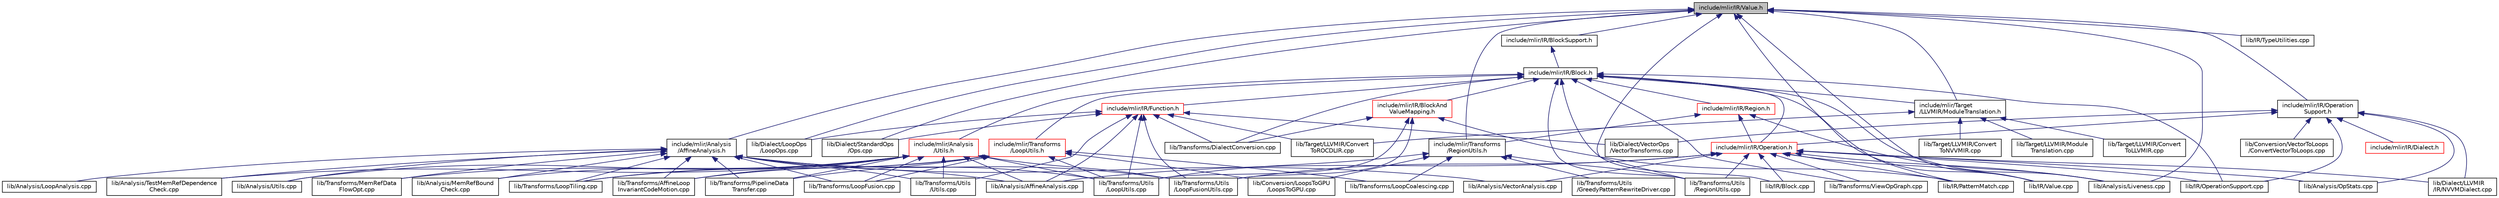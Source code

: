digraph "include/mlir/IR/Value.h"
{
  bgcolor="transparent";
  edge [fontname="Helvetica",fontsize="10",labelfontname="Helvetica",labelfontsize="10"];
  node [fontname="Helvetica",fontsize="10",shape=record];
  Node29 [label="include/mlir/IR/Value.h",height=0.2,width=0.4,color="black", fillcolor="grey75", style="filled", fontcolor="black"];
  Node29 -> Node30 [dir="back",color="midnightblue",fontsize="10",style="solid",fontname="Helvetica"];
  Node30 [label="include/mlir/Analysis\l/AffineAnalysis.h",height=0.2,width=0.4,color="black",URL="$AffineAnalysis_8h.html"];
  Node30 -> Node31 [dir="back",color="midnightblue",fontsize="10",style="solid",fontname="Helvetica"];
  Node31 [label="lib/Analysis/AffineAnalysis.cpp",height=0.2,width=0.4,color="black",URL="$AffineAnalysis_8cpp.html"];
  Node30 -> Node32 [dir="back",color="midnightblue",fontsize="10",style="solid",fontname="Helvetica"];
  Node32 [label="lib/Analysis/LoopAnalysis.cpp",height=0.2,width=0.4,color="black",URL="$LoopAnalysis_8cpp.html"];
  Node30 -> Node33 [dir="back",color="midnightblue",fontsize="10",style="solid",fontname="Helvetica"];
  Node33 [label="lib/Analysis/MemRefBound\lCheck.cpp",height=0.2,width=0.4,color="black",URL="$MemRefBoundCheck_8cpp.html"];
  Node30 -> Node34 [dir="back",color="midnightblue",fontsize="10",style="solid",fontname="Helvetica"];
  Node34 [label="lib/Analysis/TestMemRefDependence\lCheck.cpp",height=0.2,width=0.4,color="black",URL="$TestMemRefDependenceCheck_8cpp.html"];
  Node30 -> Node35 [dir="back",color="midnightblue",fontsize="10",style="solid",fontname="Helvetica"];
  Node35 [label="lib/Analysis/Utils.cpp",height=0.2,width=0.4,color="black",URL="$Analysis_2Utils_8cpp.html"];
  Node30 -> Node36 [dir="back",color="midnightblue",fontsize="10",style="solid",fontname="Helvetica"];
  Node36 [label="lib/Analysis/VectorAnalysis.cpp",height=0.2,width=0.4,color="black",URL="$VectorAnalysis_8cpp.html"];
  Node30 -> Node37 [dir="back",color="midnightblue",fontsize="10",style="solid",fontname="Helvetica"];
  Node37 [label="lib/Transforms/AffineLoop\lInvariantCodeMotion.cpp",height=0.2,width=0.4,color="black",URL="$AffineLoopInvariantCodeMotion_8cpp.html"];
  Node30 -> Node38 [dir="back",color="midnightblue",fontsize="10",style="solid",fontname="Helvetica"];
  Node38 [label="lib/Transforms/LoopFusion.cpp",height=0.2,width=0.4,color="black",URL="$LoopFusion_8cpp.html"];
  Node30 -> Node39 [dir="back",color="midnightblue",fontsize="10",style="solid",fontname="Helvetica"];
  Node39 [label="lib/Transforms/LoopTiling.cpp",height=0.2,width=0.4,color="black",URL="$LoopTiling_8cpp.html"];
  Node30 -> Node40 [dir="back",color="midnightblue",fontsize="10",style="solid",fontname="Helvetica"];
  Node40 [label="lib/Transforms/MemRefData\lFlowOpt.cpp",height=0.2,width=0.4,color="black",URL="$MemRefDataFlowOpt_8cpp.html"];
  Node30 -> Node41 [dir="back",color="midnightblue",fontsize="10",style="solid",fontname="Helvetica"];
  Node41 [label="lib/Transforms/PipelineData\lTransfer.cpp",height=0.2,width=0.4,color="black",URL="$PipelineDataTransfer_8cpp.html"];
  Node30 -> Node42 [dir="back",color="midnightblue",fontsize="10",style="solid",fontname="Helvetica"];
  Node42 [label="lib/Transforms/Utils\l/LoopFusionUtils.cpp",height=0.2,width=0.4,color="black",URL="$LoopFusionUtils_8cpp.html"];
  Node30 -> Node43 [dir="back",color="midnightblue",fontsize="10",style="solid",fontname="Helvetica"];
  Node43 [label="lib/Transforms/Utils\l/LoopUtils.cpp",height=0.2,width=0.4,color="black",URL="$LoopUtils_8cpp.html"];
  Node30 -> Node44 [dir="back",color="midnightblue",fontsize="10",style="solid",fontname="Helvetica"];
  Node44 [label="lib/Transforms/Utils\l/Utils.cpp",height=0.2,width=0.4,color="black",URL="$Transforms_2Utils_2Utils_8cpp.html"];
  Node29 -> Node45 [dir="back",color="midnightblue",fontsize="10",style="solid",fontname="Helvetica"];
  Node45 [label="include/mlir/IR/BlockSupport.h",height=0.2,width=0.4,color="black",URL="$BlockSupport_8h.html"];
  Node45 -> Node46 [dir="back",color="midnightblue",fontsize="10",style="solid",fontname="Helvetica"];
  Node46 [label="include/mlir/IR/Block.h",height=0.2,width=0.4,color="black",URL="$Block_8h.html"];
  Node46 -> Node47 [dir="back",color="midnightblue",fontsize="10",style="solid",fontname="Helvetica"];
  Node47 [label="include/mlir/Analysis\l/Utils.h",height=0.2,width=0.4,color="red",URL="$Analysis_2Utils_8h.html"];
  Node47 -> Node31 [dir="back",color="midnightblue",fontsize="10",style="solid",fontname="Helvetica"];
  Node47 -> Node33 [dir="back",color="midnightblue",fontsize="10",style="solid",fontname="Helvetica"];
  Node47 -> Node34 [dir="back",color="midnightblue",fontsize="10",style="solid",fontname="Helvetica"];
  Node47 -> Node35 [dir="back",color="midnightblue",fontsize="10",style="solid",fontname="Helvetica"];
  Node47 -> Node37 [dir="back",color="midnightblue",fontsize="10",style="solid",fontname="Helvetica"];
  Node47 -> Node38 [dir="back",color="midnightblue",fontsize="10",style="solid",fontname="Helvetica"];
  Node47 -> Node39 [dir="back",color="midnightblue",fontsize="10",style="solid",fontname="Helvetica"];
  Node47 -> Node40 [dir="back",color="midnightblue",fontsize="10",style="solid",fontname="Helvetica"];
  Node47 -> Node41 [dir="back",color="midnightblue",fontsize="10",style="solid",fontname="Helvetica"];
  Node47 -> Node42 [dir="back",color="midnightblue",fontsize="10",style="solid",fontname="Helvetica"];
  Node47 -> Node43 [dir="back",color="midnightblue",fontsize="10",style="solid",fontname="Helvetica"];
  Node47 -> Node44 [dir="back",color="midnightblue",fontsize="10",style="solid",fontname="Helvetica"];
  Node46 -> Node51 [dir="back",color="midnightblue",fontsize="10",style="solid",fontname="Helvetica"];
  Node51 [label="include/mlir/IR/BlockAnd\lValueMapping.h",height=0.2,width=0.4,color="red",URL="$BlockAndValueMapping_8h.html"];
  Node51 -> Node77 [dir="back",color="midnightblue",fontsize="10",style="solid",fontname="Helvetica"];
  Node77 [label="lib/IR/PatternMatch.cpp",height=0.2,width=0.4,color="black",URL="$PatternMatch_8cpp.html"];
  Node51 -> Node79 [dir="back",color="midnightblue",fontsize="10",style="solid",fontname="Helvetica"];
  Node79 [label="lib/Transforms/DialectConversion.cpp",height=0.2,width=0.4,color="black",URL="$DialectConversion_8cpp.html"];
  Node51 -> Node42 [dir="back",color="midnightblue",fontsize="10",style="solid",fontname="Helvetica"];
  Node51 -> Node43 [dir="back",color="midnightblue",fontsize="10",style="solid",fontname="Helvetica"];
  Node46 -> Node82 [dir="back",color="midnightblue",fontsize="10",style="solid",fontname="Helvetica"];
  Node82 [label="include/mlir/IR/Function.h",height=0.2,width=0.4,color="red",URL="$Function_8h.html"];
  Node82 -> Node31 [dir="back",color="midnightblue",fontsize="10",style="solid",fontname="Helvetica"];
  Node82 -> Node161 [dir="back",color="midnightblue",fontsize="10",style="solid",fontname="Helvetica"];
  Node161 [label="lib/Dialect/LoopOps\l/LoopOps.cpp",height=0.2,width=0.4,color="black",URL="$LoopOps_8cpp.html"];
  Node82 -> Node162 [dir="back",color="midnightblue",fontsize="10",style="solid",fontname="Helvetica"];
  Node162 [label="lib/Dialect/StandardOps\l/Ops.cpp",height=0.2,width=0.4,color="black",URL="$Ops_8cpp.html"];
  Node82 -> Node163 [dir="back",color="midnightblue",fontsize="10",style="solid",fontname="Helvetica"];
  Node163 [label="lib/Dialect/VectorOps\l/VectorTransforms.cpp",height=0.2,width=0.4,color="black",URL="$VectorTransforms_8cpp.html"];
  Node82 -> Node89 [dir="back",color="midnightblue",fontsize="10",style="solid",fontname="Helvetica"];
  Node89 [label="lib/Target/LLVMIR/Convert\lToROCDLIR.cpp",height=0.2,width=0.4,color="black",URL="$ConvertToROCDLIR_8cpp.html"];
  Node82 -> Node79 [dir="back",color="midnightblue",fontsize="10",style="solid",fontname="Helvetica"];
  Node82 -> Node42 [dir="back",color="midnightblue",fontsize="10",style="solid",fontname="Helvetica"];
  Node82 -> Node43 [dir="back",color="midnightblue",fontsize="10",style="solid",fontname="Helvetica"];
  Node82 -> Node44 [dir="back",color="midnightblue",fontsize="10",style="solid",fontname="Helvetica"];
  Node46 -> Node169 [dir="back",color="midnightblue",fontsize="10",style="solid",fontname="Helvetica"];
  Node169 [label="include/mlir/IR/Operation.h",height=0.2,width=0.4,color="red",URL="$Operation_8h.html"];
  Node169 -> Node31 [dir="back",color="midnightblue",fontsize="10",style="solid",fontname="Helvetica"];
  Node169 -> Node259 [dir="back",color="midnightblue",fontsize="10",style="solid",fontname="Helvetica"];
  Node259 [label="lib/Analysis/Liveness.cpp",height=0.2,width=0.4,color="black",URL="$Liveness_8cpp.html"];
  Node169 -> Node125 [dir="back",color="midnightblue",fontsize="10",style="solid",fontname="Helvetica"];
  Node125 [label="lib/Analysis/OpStats.cpp",height=0.2,width=0.4,color="black",URL="$OpStats_8cpp.html"];
  Node169 -> Node36 [dir="back",color="midnightblue",fontsize="10",style="solid",fontname="Helvetica"];
  Node169 -> Node99 [dir="back",color="midnightblue",fontsize="10",style="solid",fontname="Helvetica"];
  Node99 [label="lib/Dialect/LLVMIR\l/IR/NVVMDialect.cpp",height=0.2,width=0.4,color="black",URL="$NVVMDialect_8cpp.html"];
  Node169 -> Node237 [dir="back",color="midnightblue",fontsize="10",style="solid",fontname="Helvetica"];
  Node237 [label="lib/IR/Block.cpp",height=0.2,width=0.4,color="black",URL="$Block_8cpp.html"];
  Node169 -> Node262 [dir="back",color="midnightblue",fontsize="10",style="solid",fontname="Helvetica"];
  Node262 [label="lib/IR/OperationSupport.cpp",height=0.2,width=0.4,color="black",URL="$OperationSupport_8cpp.html"];
  Node169 -> Node77 [dir="back",color="midnightblue",fontsize="10",style="solid",fontname="Helvetica"];
  Node169 -> Node263 [dir="back",color="midnightblue",fontsize="10",style="solid",fontname="Helvetica"];
  Node263 [label="lib/IR/Value.cpp",height=0.2,width=0.4,color="black",URL="$Value_8cpp.html"];
  Node169 -> Node42 [dir="back",color="midnightblue",fontsize="10",style="solid",fontname="Helvetica"];
  Node169 -> Node265 [dir="back",color="midnightblue",fontsize="10",style="solid",fontname="Helvetica"];
  Node265 [label="lib/Transforms/Utils\l/RegionUtils.cpp",height=0.2,width=0.4,color="black",URL="$RegionUtils_8cpp.html"];
  Node169 -> Node149 [dir="back",color="midnightblue",fontsize="10",style="solid",fontname="Helvetica"];
  Node149 [label="lib/Transforms/ViewOpGraph.cpp",height=0.2,width=0.4,color="black",URL="$ViewOpGraph_8cpp.html"];
  Node46 -> Node266 [dir="back",color="midnightblue",fontsize="10",style="solid",fontname="Helvetica"];
  Node266 [label="include/mlir/IR/Region.h",height=0.2,width=0.4,color="red",URL="$IR_2Region_8h.html"];
  Node266 -> Node169 [dir="back",color="midnightblue",fontsize="10",style="solid",fontname="Helvetica"];
  Node266 -> Node270 [dir="back",color="midnightblue",fontsize="10",style="solid",fontname="Helvetica"];
  Node270 [label="include/mlir/Transforms\l/RegionUtils.h",height=0.2,width=0.4,color="black",URL="$RegionUtils_8h.html"];
  Node270 -> Node183 [dir="back",color="midnightblue",fontsize="10",style="solid",fontname="Helvetica"];
  Node183 [label="lib/Conversion/LoopsToGPU\l/LoopsToGPU.cpp",height=0.2,width=0.4,color="black",URL="$LoopsToGPU_8cpp.html"];
  Node270 -> Node143 [dir="back",color="midnightblue",fontsize="10",style="solid",fontname="Helvetica"];
  Node143 [label="lib/Transforms/LoopCoalescing.cpp",height=0.2,width=0.4,color="black",URL="$LoopCoalescing_8cpp.html"];
  Node270 -> Node187 [dir="back",color="midnightblue",fontsize="10",style="solid",fontname="Helvetica"];
  Node187 [label="lib/Transforms/Utils\l/GreedyPatternRewriteDriver.cpp",height=0.2,width=0.4,color="black",URL="$GreedyPatternRewriteDriver_8cpp.html"];
  Node270 -> Node43 [dir="back",color="midnightblue",fontsize="10",style="solid",fontname="Helvetica"];
  Node270 -> Node265 [dir="back",color="midnightblue",fontsize="10",style="solid",fontname="Helvetica"];
  Node266 -> Node259 [dir="back",color="midnightblue",fontsize="10",style="solid",fontname="Helvetica"];
  Node46 -> Node86 [dir="back",color="midnightblue",fontsize="10",style="solid",fontname="Helvetica"];
  Node86 [label="include/mlir/Target\l/LLVMIR/ModuleTranslation.h",height=0.2,width=0.4,color="black",URL="$ModuleTranslation_8h.html"];
  Node86 -> Node87 [dir="back",color="midnightblue",fontsize="10",style="solid",fontname="Helvetica"];
  Node87 [label="lib/Target/LLVMIR/Convert\lToLLVMIR.cpp",height=0.2,width=0.4,color="black",URL="$ConvertToLLVMIR_8cpp.html"];
  Node86 -> Node88 [dir="back",color="midnightblue",fontsize="10",style="solid",fontname="Helvetica"];
  Node88 [label="lib/Target/LLVMIR/Convert\lToNVVMIR.cpp",height=0.2,width=0.4,color="black",URL="$ConvertToNVVMIR_8cpp.html"];
  Node86 -> Node89 [dir="back",color="midnightblue",fontsize="10",style="solid",fontname="Helvetica"];
  Node86 -> Node90 [dir="back",color="midnightblue",fontsize="10",style="solid",fontname="Helvetica"];
  Node90 [label="lib/Target/LLVMIR/Module\lTranslation.cpp",height=0.2,width=0.4,color="black",URL="$ModuleTranslation_8cpp.html"];
  Node46 -> Node271 [dir="back",color="midnightblue",fontsize="10",style="solid",fontname="Helvetica"];
  Node271 [label="include/mlir/Transforms\l/LoopUtils.h",height=0.2,width=0.4,color="red",URL="$LoopUtils_8h.html"];
  Node271 -> Node183 [dir="back",color="midnightblue",fontsize="10",style="solid",fontname="Helvetica"];
  Node271 -> Node37 [dir="back",color="midnightblue",fontsize="10",style="solid",fontname="Helvetica"];
  Node271 -> Node143 [dir="back",color="midnightblue",fontsize="10",style="solid",fontname="Helvetica"];
  Node271 -> Node38 [dir="back",color="midnightblue",fontsize="10",style="solid",fontname="Helvetica"];
  Node271 -> Node39 [dir="back",color="midnightblue",fontsize="10",style="solid",fontname="Helvetica"];
  Node271 -> Node41 [dir="back",color="midnightblue",fontsize="10",style="solid",fontname="Helvetica"];
  Node271 -> Node43 [dir="back",color="midnightblue",fontsize="10",style="solid",fontname="Helvetica"];
  Node46 -> Node259 [dir="back",color="midnightblue",fontsize="10",style="solid",fontname="Helvetica"];
  Node46 -> Node237 [dir="back",color="midnightblue",fontsize="10",style="solid",fontname="Helvetica"];
  Node46 -> Node262 [dir="back",color="midnightblue",fontsize="10",style="solid",fontname="Helvetica"];
  Node46 -> Node263 [dir="back",color="midnightblue",fontsize="10",style="solid",fontname="Helvetica"];
  Node46 -> Node79 [dir="back",color="midnightblue",fontsize="10",style="solid",fontname="Helvetica"];
  Node46 -> Node265 [dir="back",color="midnightblue",fontsize="10",style="solid",fontname="Helvetica"];
  Node46 -> Node149 [dir="back",color="midnightblue",fontsize="10",style="solid",fontname="Helvetica"];
  Node29 -> Node272 [dir="back",color="midnightblue",fontsize="10",style="solid",fontname="Helvetica"];
  Node272 [label="include/mlir/IR/Operation\lSupport.h",height=0.2,width=0.4,color="black",URL="$OperationSupport_8h.html"];
  Node272 -> Node273 [dir="back",color="midnightblue",fontsize="10",style="solid",fontname="Helvetica"];
  Node273 [label="include/mlir/IR/Dialect.h",height=0.2,width=0.4,color="red",URL="$IR_2Dialect_8h.html"];
  Node272 -> Node169 [dir="back",color="midnightblue",fontsize="10",style="solid",fontname="Helvetica"];
  Node272 -> Node125 [dir="back",color="midnightblue",fontsize="10",style="solid",fontname="Helvetica"];
  Node272 -> Node177 [dir="back",color="midnightblue",fontsize="10",style="solid",fontname="Helvetica"];
  Node177 [label="lib/Conversion/VectorToLoops\l/ConvertVectorToLoops.cpp",height=0.2,width=0.4,color="black",URL="$ConvertVectorToLoops_8cpp.html"];
  Node272 -> Node99 [dir="back",color="midnightblue",fontsize="10",style="solid",fontname="Helvetica"];
  Node272 -> Node163 [dir="back",color="midnightblue",fontsize="10",style="solid",fontname="Helvetica"];
  Node272 -> Node262 [dir="back",color="midnightblue",fontsize="10",style="solid",fontname="Helvetica"];
  Node29 -> Node86 [dir="back",color="midnightblue",fontsize="10",style="solid",fontname="Helvetica"];
  Node29 -> Node270 [dir="back",color="midnightblue",fontsize="10",style="solid",fontname="Helvetica"];
  Node29 -> Node259 [dir="back",color="midnightblue",fontsize="10",style="solid",fontname="Helvetica"];
  Node29 -> Node161 [dir="back",color="midnightblue",fontsize="10",style="solid",fontname="Helvetica"];
  Node29 -> Node162 [dir="back",color="midnightblue",fontsize="10",style="solid",fontname="Helvetica"];
  Node29 -> Node77 [dir="back",color="midnightblue",fontsize="10",style="solid",fontname="Helvetica"];
  Node29 -> Node256 [dir="back",color="midnightblue",fontsize="10",style="solid",fontname="Helvetica"];
  Node256 [label="lib/IR/TypeUtilities.cpp",height=0.2,width=0.4,color="black",URL="$TypeUtilities_8cpp.html"];
  Node29 -> Node263 [dir="back",color="midnightblue",fontsize="10",style="solid",fontname="Helvetica"];
  Node29 -> Node265 [dir="back",color="midnightblue",fontsize="10",style="solid",fontname="Helvetica"];
}
